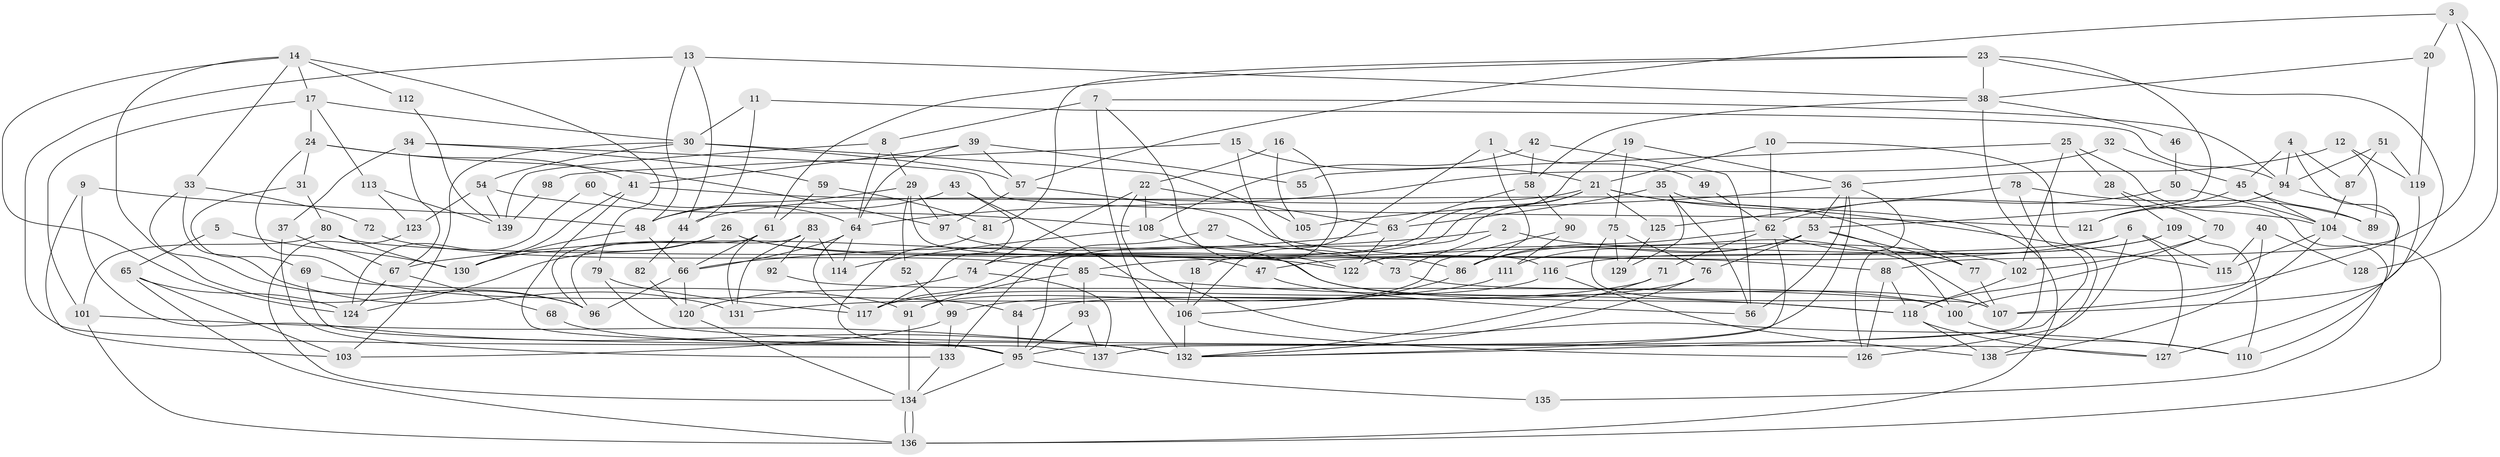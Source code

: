 // Generated by graph-tools (version 1.1) at 2025/11/02/27/25 16:11:18]
// undirected, 139 vertices, 278 edges
graph export_dot {
graph [start="1"]
  node [color=gray90,style=filled];
  1;
  2;
  3;
  4;
  5;
  6;
  7;
  8;
  9;
  10;
  11;
  12;
  13;
  14;
  15;
  16;
  17;
  18;
  19;
  20;
  21;
  22;
  23;
  24;
  25;
  26;
  27;
  28;
  29;
  30;
  31;
  32;
  33;
  34;
  35;
  36;
  37;
  38;
  39;
  40;
  41;
  42;
  43;
  44;
  45;
  46;
  47;
  48;
  49;
  50;
  51;
  52;
  53;
  54;
  55;
  56;
  57;
  58;
  59;
  60;
  61;
  62;
  63;
  64;
  65;
  66;
  67;
  68;
  69;
  70;
  71;
  72;
  73;
  74;
  75;
  76;
  77;
  78;
  79;
  80;
  81;
  82;
  83;
  84;
  85;
  86;
  87;
  88;
  89;
  90;
  91;
  92;
  93;
  94;
  95;
  96;
  97;
  98;
  99;
  100;
  101;
  102;
  103;
  104;
  105;
  106;
  107;
  108;
  109;
  110;
  111;
  112;
  113;
  114;
  115;
  116;
  117;
  118;
  119;
  120;
  121;
  122;
  123;
  124;
  125;
  126;
  127;
  128;
  129;
  130;
  131;
  132;
  133;
  134;
  135;
  136;
  137;
  138;
  139;
  1 -- 86;
  1 -- 106;
  1 -- 49;
  2 -- 66;
  2 -- 107;
  2 -- 73;
  3 -- 57;
  3 -- 88;
  3 -- 20;
  3 -- 128;
  4 -- 100;
  4 -- 94;
  4 -- 45;
  4 -- 87;
  5 -- 130;
  5 -- 65;
  6 -- 115;
  6 -- 85;
  6 -- 47;
  6 -- 126;
  6 -- 127;
  7 -- 132;
  7 -- 94;
  7 -- 8;
  7 -- 122;
  8 -- 64;
  8 -- 29;
  8 -- 139;
  9 -- 103;
  9 -- 132;
  9 -- 48;
  10 -- 21;
  10 -- 62;
  10 -- 138;
  11 -- 44;
  11 -- 94;
  11 -- 30;
  12 -- 36;
  12 -- 119;
  12 -- 89;
  13 -- 137;
  13 -- 48;
  13 -- 38;
  13 -- 44;
  14 -- 17;
  14 -- 96;
  14 -- 33;
  14 -- 79;
  14 -- 112;
  14 -- 124;
  15 -- 21;
  15 -- 116;
  15 -- 98;
  16 -- 105;
  16 -- 22;
  16 -- 18;
  17 -- 30;
  17 -- 24;
  17 -- 101;
  17 -- 113;
  18 -- 106;
  19 -- 74;
  19 -- 36;
  19 -- 75;
  20 -- 38;
  20 -- 119;
  21 -- 95;
  21 -- 125;
  21 -- 44;
  21 -- 77;
  21 -- 115;
  21 -- 117;
  22 -- 108;
  22 -- 63;
  22 -- 74;
  22 -- 110;
  23 -- 38;
  23 -- 107;
  23 -- 53;
  23 -- 61;
  23 -- 81;
  24 -- 41;
  24 -- 84;
  24 -- 31;
  24 -- 97;
  25 -- 28;
  25 -- 102;
  25 -- 55;
  25 -- 135;
  26 -- 130;
  26 -- 122;
  26 -- 47;
  26 -- 124;
  27 -- 73;
  27 -- 133;
  28 -- 70;
  28 -- 109;
  29 -- 97;
  29 -- 48;
  29 -- 52;
  29 -- 107;
  30 -- 57;
  30 -- 54;
  30 -- 103;
  30 -- 105;
  31 -- 80;
  31 -- 69;
  32 -- 64;
  32 -- 45;
  33 -- 96;
  33 -- 72;
  33 -- 131;
  34 -- 67;
  34 -- 59;
  34 -- 37;
  34 -- 121;
  35 -- 56;
  35 -- 136;
  35 -- 63;
  35 -- 129;
  36 -- 53;
  36 -- 95;
  36 -- 56;
  36 -- 105;
  36 -- 126;
  37 -- 67;
  37 -- 133;
  38 -- 58;
  38 -- 46;
  38 -- 137;
  39 -- 64;
  39 -- 41;
  39 -- 55;
  39 -- 57;
  40 -- 107;
  40 -- 115;
  40 -- 128;
  41 -- 130;
  41 -- 104;
  41 -- 95;
  42 -- 108;
  42 -- 56;
  42 -- 58;
  43 -- 106;
  43 -- 48;
  43 -- 117;
  44 -- 82;
  45 -- 104;
  45 -- 89;
  45 -- 121;
  46 -- 50;
  47 -- 56;
  48 -- 66;
  48 -- 130;
  49 -- 62;
  50 -- 104;
  50 -- 62;
  51 -- 119;
  51 -- 87;
  51 -- 94;
  52 -- 99;
  53 -- 76;
  53 -- 77;
  53 -- 86;
  53 -- 100;
  53 -- 111;
  54 -- 139;
  54 -- 108;
  54 -- 123;
  57 -- 88;
  57 -- 97;
  58 -- 63;
  58 -- 90;
  59 -- 81;
  59 -- 61;
  60 -- 124;
  60 -- 64;
  61 -- 66;
  61 -- 96;
  61 -- 131;
  62 -- 132;
  62 -- 77;
  62 -- 71;
  62 -- 86;
  63 -- 122;
  63 -- 67;
  64 -- 66;
  64 -- 117;
  64 -- 114;
  65 -- 124;
  65 -- 103;
  65 -- 136;
  66 -- 120;
  66 -- 96;
  67 -- 124;
  67 -- 68;
  68 -- 132;
  69 -- 91;
  69 -- 95;
  70 -- 102;
  70 -- 118;
  71 -- 132;
  71 -- 99;
  72 -- 85;
  73 -- 100;
  74 -- 137;
  74 -- 120;
  75 -- 107;
  75 -- 76;
  75 -- 129;
  76 -- 132;
  76 -- 84;
  77 -- 107;
  78 -- 132;
  78 -- 89;
  78 -- 125;
  79 -- 117;
  79 -- 127;
  80 -- 86;
  80 -- 101;
  80 -- 130;
  81 -- 95;
  82 -- 120;
  83 -- 131;
  83 -- 96;
  83 -- 92;
  83 -- 114;
  84 -- 95;
  85 -- 91;
  85 -- 118;
  85 -- 93;
  86 -- 106;
  87 -- 104;
  88 -- 118;
  88 -- 126;
  90 -- 111;
  90 -- 91;
  91 -- 134;
  92 -- 100;
  93 -- 95;
  93 -- 137;
  94 -- 121;
  94 -- 110;
  95 -- 134;
  95 -- 135;
  97 -- 102;
  98 -- 139;
  99 -- 133;
  99 -- 103;
  100 -- 110;
  101 -- 136;
  101 -- 132;
  102 -- 118;
  104 -- 136;
  104 -- 138;
  104 -- 115;
  106 -- 126;
  106 -- 132;
  108 -- 114;
  108 -- 118;
  109 -- 110;
  109 -- 116;
  109 -- 122;
  111 -- 131;
  112 -- 139;
  113 -- 123;
  113 -- 139;
  116 -- 138;
  116 -- 117;
  118 -- 127;
  118 -- 138;
  119 -- 127;
  120 -- 134;
  123 -- 134;
  125 -- 129;
  133 -- 134;
  134 -- 136;
  134 -- 136;
}
